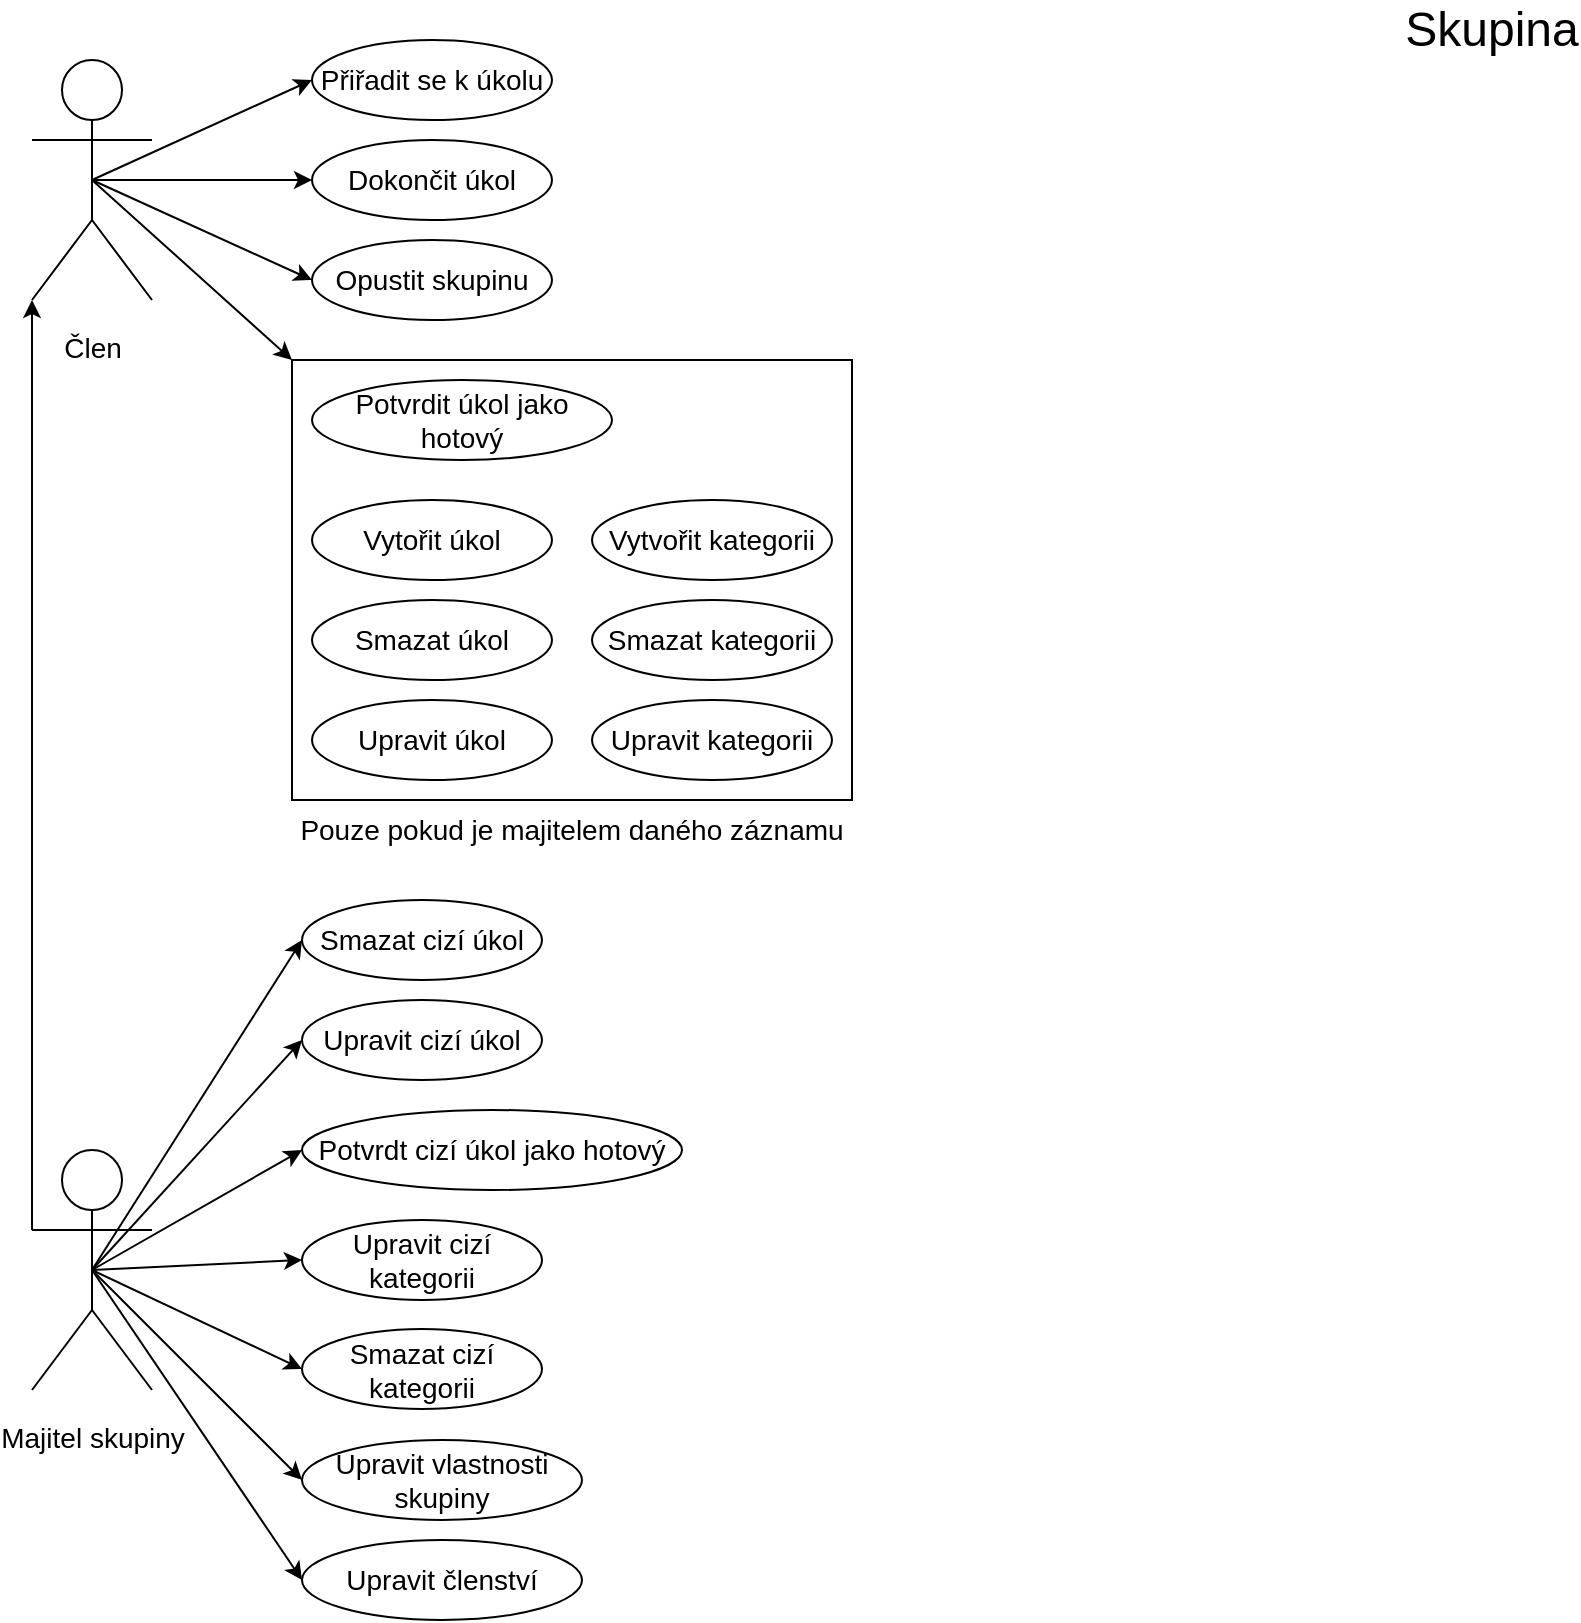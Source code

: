 <mxfile version="21.1.2" type="device">
  <diagram id="T2bUoUQqVmPRmcGY1Nx-" name="Stránka-1">
    <mxGraphModel dx="1418" dy="828" grid="1" gridSize="10" guides="1" tooltips="1" connect="1" arrows="1" fold="1" page="1" pageScale="1" pageWidth="827" pageHeight="1169" math="0" shadow="0">
      <root>
        <mxCell id="0" />
        <mxCell id="1" parent="0" />
        <mxCell id="VHjTcZcONXBP2_JxpRjd-1" value="&lt;font style=&quot;font-size: 24px;&quot;&gt;Skupina&lt;/font&gt;" style="text;html=1;strokeColor=none;fillColor=none;align=center;verticalAlign=middle;whiteSpace=wrap;rounded=0;" parent="1" vertex="1">
          <mxGeometry x="740" y="10" width="60" height="30" as="geometry" />
        </mxCell>
        <mxCell id="VHjTcZcONXBP2_JxpRjd-2" value="&lt;font style=&quot;font-size: 14px;&quot;&gt;Člen&lt;/font&gt;" style="shape=umlActor;verticalLabelPosition=bottom;verticalAlign=top;html=1;outlineConnect=0;fontSize=24;" parent="1" vertex="1">
          <mxGeometry x="40" y="40" width="60" height="120" as="geometry" />
        </mxCell>
        <mxCell id="VHjTcZcONXBP2_JxpRjd-5" value="&lt;font style=&quot;font-size: 14px;&quot;&gt;Majitel skupiny&lt;br&gt;&lt;/font&gt;" style="shape=umlActor;verticalLabelPosition=bottom;verticalAlign=top;html=1;outlineConnect=0;fontSize=24;" parent="1" vertex="1">
          <mxGeometry x="40" y="585" width="60" height="120" as="geometry" />
        </mxCell>
        <mxCell id="VHjTcZcONXBP2_JxpRjd-6" value="Vytořit úkol" style="ellipse;whiteSpace=wrap;html=1;fontSize=14;" parent="1" vertex="1">
          <mxGeometry x="180" y="260" width="120" height="40" as="geometry" />
        </mxCell>
        <mxCell id="VHjTcZcONXBP2_JxpRjd-7" value="Smazat úkol" style="ellipse;whiteSpace=wrap;html=1;fontSize=14;" parent="1" vertex="1">
          <mxGeometry x="180" y="310" width="120" height="40" as="geometry" />
        </mxCell>
        <mxCell id="VHjTcZcONXBP2_JxpRjd-8" value="Upravit úkol" style="ellipse;whiteSpace=wrap;html=1;fontSize=14;" parent="1" vertex="1">
          <mxGeometry x="180" y="360" width="120" height="40" as="geometry" />
        </mxCell>
        <mxCell id="VHjTcZcONXBP2_JxpRjd-9" value="" style="endArrow=classic;html=1;rounded=0;fontSize=14;exitX=0;exitY=0.333;exitDx=0;exitDy=0;exitPerimeter=0;entryX=0;entryY=1;entryDx=0;entryDy=0;entryPerimeter=0;" parent="1" source="VHjTcZcONXBP2_JxpRjd-5" target="VHjTcZcONXBP2_JxpRjd-2" edge="1">
          <mxGeometry width="50" height="50" relative="1" as="geometry">
            <mxPoint x="430" y="300" as="sourcePoint" />
            <mxPoint x="480" y="250" as="targetPoint" />
          </mxGeometry>
        </mxCell>
        <mxCell id="VHjTcZcONXBP2_JxpRjd-11" value="Smazat cizí úkol" style="ellipse;whiteSpace=wrap;html=1;fontSize=14;" parent="1" vertex="1">
          <mxGeometry x="175" y="460" width="120" height="40" as="geometry" />
        </mxCell>
        <mxCell id="VHjTcZcONXBP2_JxpRjd-12" value="Upravit cizí úkol" style="ellipse;whiteSpace=wrap;html=1;fontSize=14;" parent="1" vertex="1">
          <mxGeometry x="175" y="510" width="120" height="40" as="geometry" />
        </mxCell>
        <mxCell id="VHjTcZcONXBP2_JxpRjd-13" value="Vytvořit kategorii" style="ellipse;whiteSpace=wrap;html=1;fontSize=14;" parent="1" vertex="1">
          <mxGeometry x="320" y="260" width="120" height="40" as="geometry" />
        </mxCell>
        <mxCell id="VHjTcZcONXBP2_JxpRjd-14" value="Upravit kategorii" style="ellipse;whiteSpace=wrap;html=1;fontSize=14;" parent="1" vertex="1">
          <mxGeometry x="320" y="360" width="120" height="40" as="geometry" />
        </mxCell>
        <mxCell id="VHjTcZcONXBP2_JxpRjd-15" value="Smazat kategorii" style="ellipse;whiteSpace=wrap;html=1;fontSize=14;" parent="1" vertex="1">
          <mxGeometry x="320" y="310" width="120" height="40" as="geometry" />
        </mxCell>
        <mxCell id="VHjTcZcONXBP2_JxpRjd-16" value="" style="rounded=0;whiteSpace=wrap;html=1;fontSize=14;fillColor=none;" parent="1" vertex="1">
          <mxGeometry x="170" y="190" width="280" height="220" as="geometry" />
        </mxCell>
        <mxCell id="VHjTcZcONXBP2_JxpRjd-18" value="Přiřadit se k úkolu" style="ellipse;whiteSpace=wrap;html=1;fontSize=14;" parent="1" vertex="1">
          <mxGeometry x="180" y="30" width="120" height="40" as="geometry" />
        </mxCell>
        <mxCell id="VHjTcZcONXBP2_JxpRjd-19" value="Dokončit úkol" style="ellipse;whiteSpace=wrap;html=1;fontSize=14;" parent="1" vertex="1">
          <mxGeometry x="180" y="80" width="120" height="40" as="geometry" />
        </mxCell>
        <mxCell id="VHjTcZcONXBP2_JxpRjd-20" value="Pouze pokud je majitelem daného záznamu" style="text;html=1;strokeColor=none;fillColor=none;align=center;verticalAlign=middle;whiteSpace=wrap;rounded=0;fontSize=14;" parent="1" vertex="1">
          <mxGeometry x="170" y="410" width="280" height="30" as="geometry" />
        </mxCell>
        <mxCell id="VHjTcZcONXBP2_JxpRjd-21" value="" style="endArrow=classic;html=1;rounded=0;fontSize=14;entryX=0;entryY=0;entryDx=0;entryDy=0;exitX=0.5;exitY=0.5;exitDx=0;exitDy=0;exitPerimeter=0;" parent="1" source="VHjTcZcONXBP2_JxpRjd-2" target="VHjTcZcONXBP2_JxpRjd-16" edge="1">
          <mxGeometry width="50" height="50" relative="1" as="geometry">
            <mxPoint x="440" y="100" as="sourcePoint" />
            <mxPoint x="490" y="50" as="targetPoint" />
          </mxGeometry>
        </mxCell>
        <mxCell id="VHjTcZcONXBP2_JxpRjd-22" value="" style="endArrow=classic;html=1;rounded=0;fontSize=14;entryX=0;entryY=0.5;entryDx=0;entryDy=0;exitX=0.5;exitY=0.5;exitDx=0;exitDy=0;exitPerimeter=0;" parent="1" source="VHjTcZcONXBP2_JxpRjd-2" target="VHjTcZcONXBP2_JxpRjd-19" edge="1">
          <mxGeometry width="50" height="50" relative="1" as="geometry">
            <mxPoint x="100" y="110" as="sourcePoint" />
            <mxPoint x="490" y="50" as="targetPoint" />
          </mxGeometry>
        </mxCell>
        <mxCell id="VHjTcZcONXBP2_JxpRjd-23" value="" style="endArrow=classic;html=1;rounded=0;fontSize=14;entryX=0;entryY=0.5;entryDx=0;entryDy=0;exitX=0.5;exitY=0.5;exitDx=0;exitDy=0;exitPerimeter=0;" parent="1" source="VHjTcZcONXBP2_JxpRjd-2" target="VHjTcZcONXBP2_JxpRjd-18" edge="1">
          <mxGeometry width="50" height="50" relative="1" as="geometry">
            <mxPoint x="130" y="90" as="sourcePoint" />
            <mxPoint x="180" y="40" as="targetPoint" />
          </mxGeometry>
        </mxCell>
        <mxCell id="VHjTcZcONXBP2_JxpRjd-24" value="Upravit cizí kategorii" style="ellipse;whiteSpace=wrap;html=1;fontSize=14;" parent="1" vertex="1">
          <mxGeometry x="175" y="620" width="120" height="40" as="geometry" />
        </mxCell>
        <mxCell id="VHjTcZcONXBP2_JxpRjd-25" value="Smazat cizí kategorii" style="ellipse;whiteSpace=wrap;html=1;fontSize=14;" parent="1" vertex="1">
          <mxGeometry x="175" y="674.5" width="120" height="40" as="geometry" />
        </mxCell>
        <mxCell id="VHjTcZcONXBP2_JxpRjd-26" value="Upravit vlastnosti skupiny" style="ellipse;whiteSpace=wrap;html=1;fontSize=14;" parent="1" vertex="1">
          <mxGeometry x="175" y="730" width="140" height="40" as="geometry" />
        </mxCell>
        <mxCell id="VHjTcZcONXBP2_JxpRjd-27" value="Upravit členství" style="ellipse;whiteSpace=wrap;html=1;fontSize=14;" parent="1" vertex="1">
          <mxGeometry x="175" y="780" width="140" height="40" as="geometry" />
        </mxCell>
        <mxCell id="VHjTcZcONXBP2_JxpRjd-28" value="" style="endArrow=classic;html=1;rounded=0;fontSize=14;exitX=0.5;exitY=0.5;exitDx=0;exitDy=0;exitPerimeter=0;entryX=0;entryY=0.5;entryDx=0;entryDy=0;" parent="1" source="VHjTcZcONXBP2_JxpRjd-5" target="VHjTcZcONXBP2_JxpRjd-11" edge="1">
          <mxGeometry width="50" height="50" relative="1" as="geometry">
            <mxPoint x="435" y="570" as="sourcePoint" />
            <mxPoint x="485" y="520" as="targetPoint" />
          </mxGeometry>
        </mxCell>
        <mxCell id="VHjTcZcONXBP2_JxpRjd-29" value="" style="endArrow=classic;html=1;rounded=0;fontSize=14;exitX=0.5;exitY=0.5;exitDx=0;exitDy=0;exitPerimeter=0;entryX=0;entryY=0.5;entryDx=0;entryDy=0;" parent="1" source="VHjTcZcONXBP2_JxpRjd-5" target="VHjTcZcONXBP2_JxpRjd-12" edge="1">
          <mxGeometry width="50" height="50" relative="1" as="geometry">
            <mxPoint x="75" y="530" as="sourcePoint" />
            <mxPoint x="185" y="490" as="targetPoint" />
          </mxGeometry>
        </mxCell>
        <mxCell id="VHjTcZcONXBP2_JxpRjd-30" value="" style="endArrow=classic;html=1;rounded=0;fontSize=14;exitX=0.5;exitY=0.5;exitDx=0;exitDy=0;exitPerimeter=0;entryX=0;entryY=0.5;entryDx=0;entryDy=0;" parent="1" source="VHjTcZcONXBP2_JxpRjd-5" target="VHjTcZcONXBP2_JxpRjd-24" edge="1">
          <mxGeometry width="50" height="50" relative="1" as="geometry">
            <mxPoint x="75" y="530" as="sourcePoint" />
            <mxPoint x="185" y="540" as="targetPoint" />
          </mxGeometry>
        </mxCell>
        <mxCell id="VHjTcZcONXBP2_JxpRjd-31" value="" style="endArrow=classic;html=1;rounded=0;fontSize=14;exitX=0.5;exitY=0.5;exitDx=0;exitDy=0;exitPerimeter=0;entryX=0;entryY=0.5;entryDx=0;entryDy=0;" parent="1" source="VHjTcZcONXBP2_JxpRjd-5" target="VHjTcZcONXBP2_JxpRjd-25" edge="1">
          <mxGeometry width="50" height="50" relative="1" as="geometry">
            <mxPoint x="85" y="540" as="sourcePoint" />
            <mxPoint x="195" y="550" as="targetPoint" />
          </mxGeometry>
        </mxCell>
        <mxCell id="VHjTcZcONXBP2_JxpRjd-32" value="" style="endArrow=classic;html=1;rounded=0;fontSize=14;exitX=0.5;exitY=0.5;exitDx=0;exitDy=0;exitPerimeter=0;entryX=0;entryY=0.5;entryDx=0;entryDy=0;" parent="1" source="VHjTcZcONXBP2_JxpRjd-5" target="VHjTcZcONXBP2_JxpRjd-26" edge="1">
          <mxGeometry width="50" height="50" relative="1" as="geometry">
            <mxPoint x="95" y="550" as="sourcePoint" />
            <mxPoint x="205" y="560" as="targetPoint" />
          </mxGeometry>
        </mxCell>
        <mxCell id="VHjTcZcONXBP2_JxpRjd-33" value="" style="endArrow=classic;html=1;rounded=0;fontSize=14;exitX=0.5;exitY=0.5;exitDx=0;exitDy=0;exitPerimeter=0;entryX=0;entryY=0.5;entryDx=0;entryDy=0;" parent="1" source="VHjTcZcONXBP2_JxpRjd-5" target="VHjTcZcONXBP2_JxpRjd-27" edge="1">
          <mxGeometry width="50" height="50" relative="1" as="geometry">
            <mxPoint x="105" y="560" as="sourcePoint" />
            <mxPoint x="215" y="570" as="targetPoint" />
          </mxGeometry>
        </mxCell>
        <mxCell id="Sfws6PHzFNzsjhZruROL-2" value="Opustit skupinu" style="ellipse;whiteSpace=wrap;html=1;fontSize=14;" parent="1" vertex="1">
          <mxGeometry x="180" y="130" width="120" height="40" as="geometry" />
        </mxCell>
        <mxCell id="Sfws6PHzFNzsjhZruROL-3" value="" style="endArrow=classic;html=1;rounded=0;exitX=0.5;exitY=0.5;exitDx=0;exitDy=0;exitPerimeter=0;entryX=0;entryY=0.5;entryDx=0;entryDy=0;" parent="1" source="VHjTcZcONXBP2_JxpRjd-2" target="Sfws6PHzFNzsjhZruROL-2" edge="1">
          <mxGeometry width="50" height="50" relative="1" as="geometry">
            <mxPoint x="350" y="180" as="sourcePoint" />
            <mxPoint x="400" y="130" as="targetPoint" />
          </mxGeometry>
        </mxCell>
        <mxCell id="whCST_gnLev8J7aJDhZ3-1" value="Potvrdit úkol jako hotový" style="ellipse;whiteSpace=wrap;html=1;fontSize=14;" parent="1" vertex="1">
          <mxGeometry x="180" y="200" width="150" height="40" as="geometry" />
        </mxCell>
        <mxCell id="whCST_gnLev8J7aJDhZ3-3" value="Potvrdt cizí úkol jako hotový" style="ellipse;whiteSpace=wrap;html=1;fontSize=14;" parent="1" vertex="1">
          <mxGeometry x="175" y="565" width="190" height="40" as="geometry" />
        </mxCell>
        <mxCell id="whCST_gnLev8J7aJDhZ3-5" value="" style="endArrow=classic;html=1;rounded=0;fontSize=14;exitX=0.5;exitY=0.5;exitDx=0;exitDy=0;exitPerimeter=0;entryX=0;entryY=0.5;entryDx=0;entryDy=0;" parent="1" source="VHjTcZcONXBP2_JxpRjd-5" target="whCST_gnLev8J7aJDhZ3-3" edge="1">
          <mxGeometry width="50" height="50" relative="1" as="geometry">
            <mxPoint x="75" y="530" as="sourcePoint" />
            <mxPoint x="185" y="540" as="targetPoint" />
          </mxGeometry>
        </mxCell>
      </root>
    </mxGraphModel>
  </diagram>
</mxfile>

